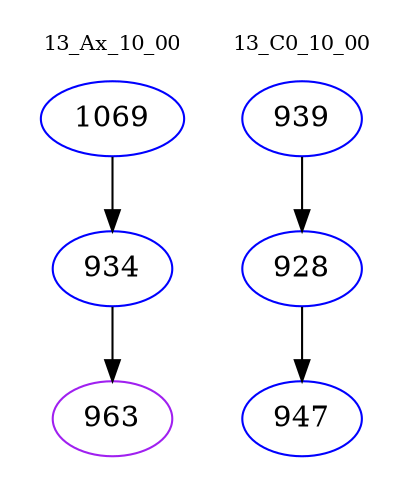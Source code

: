 digraph{
subgraph cluster_0 {
color = white
label = "13_Ax_10_00";
fontsize=10;
T0_1069 [label="1069", color="blue"]
T0_1069 -> T0_934 [color="black"]
T0_934 [label="934", color="blue"]
T0_934 -> T0_963 [color="black"]
T0_963 [label="963", color="purple"]
}
subgraph cluster_1 {
color = white
label = "13_C0_10_00";
fontsize=10;
T1_939 [label="939", color="blue"]
T1_939 -> T1_928 [color="black"]
T1_928 [label="928", color="blue"]
T1_928 -> T1_947 [color="black"]
T1_947 [label="947", color="blue"]
}
}
